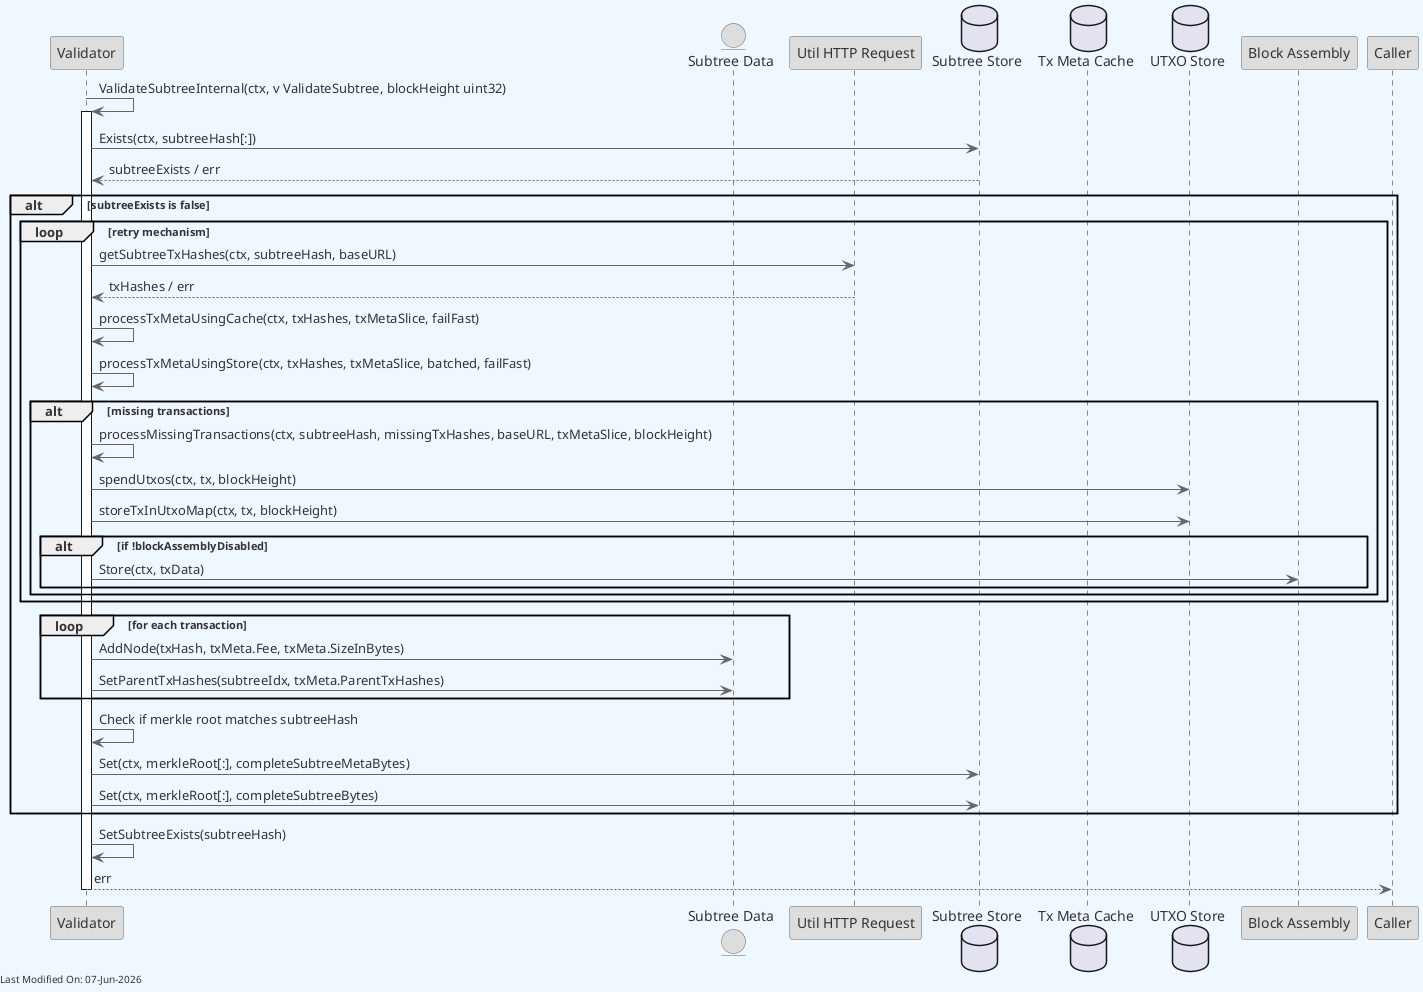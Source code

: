 @startuml
skinparam backgroundColor #F0F8FF
skinparam defaultFontColor #333333
skinparam arrowColor #666666

' Define borders for all elements
skinparam entity {
  BorderColor #666666
  BackgroundColor #DDDDDD
}

skinparam control {
  BorderColor #666666
  BackgroundColor #DDDDDD
}

skinparam participant {
  BorderColor #666666
  BackgroundColor #DDDDDD
}



participant "Validator" as ValidateSubtree
entity "Subtree Data" as SubtreeData
participant "Util HTTP Request" as Util
database "Subtree Store" as SubtreeStore
database "Tx Meta Cache" as TxMetaStore
database "UTXO Store" as UTXOStore
participant "Block Assembly" as BlockAssembly

ValidateSubtree -> ValidateSubtree: ValidateSubtreeInternal(ctx, v ValidateSubtree, blockHeight uint32)
activate ValidateSubtree

ValidateSubtree -> SubtreeStore: Exists(ctx, subtreeHash[:])
SubtreeStore --> ValidateSubtree: subtreeExists / err

alt subtreeExists is false
    loop retry mechanism
        ValidateSubtree -> Util: getSubtreeTxHashes(ctx, subtreeHash, baseURL)
        Util --> ValidateSubtree: txHashes / err

        ValidateSubtree -> ValidateSubtree: processTxMetaUsingCache(ctx, txHashes, txMetaSlice, failFast)
        ValidateSubtree -> ValidateSubtree: processTxMetaUsingStore(ctx, txHashes, txMetaSlice, batched, failFast)

        alt missing transactions
            ValidateSubtree -> ValidateSubtree: processMissingTransactions(ctx, subtreeHash, missingTxHashes, baseURL, txMetaSlice, blockHeight)
            ValidateSubtree -> UTXOStore: spendUtxos(ctx, tx, blockHeight)
            ValidateSubtree -> UTXOStore: storeTxInUtxoMap(ctx, tx, blockHeight)

            alt if !blockAssemblyDisabled
                ValidateSubtree -> BlockAssembly: Store(ctx, txData)
            end
        end
    end

    loop for each transaction
        ValidateSubtree -> SubtreeData: AddNode(txHash, txMeta.Fee, txMeta.SizeInBytes)
        ValidateSubtree -> SubtreeData: SetParentTxHashes(subtreeIdx, txMeta.ParentTxHashes)
    end

    ValidateSubtree -> ValidateSubtree: Check if merkle root matches subtreeHash

    ValidateSubtree -> SubtreeStore: Set(ctx, merkleRoot[:], completeSubtreeMetaBytes)
    ValidateSubtree -> SubtreeStore: Set(ctx, merkleRoot[:], completeSubtreeBytes)
end

ValidateSubtree -> ValidateSubtree: SetSubtreeExists(subtreeHash)

ValidateSubtree --> Caller: err

deactivate ValidateSubtree

left footer Last Modified On: %date("dd-MMM-yyyy")

@enduml
